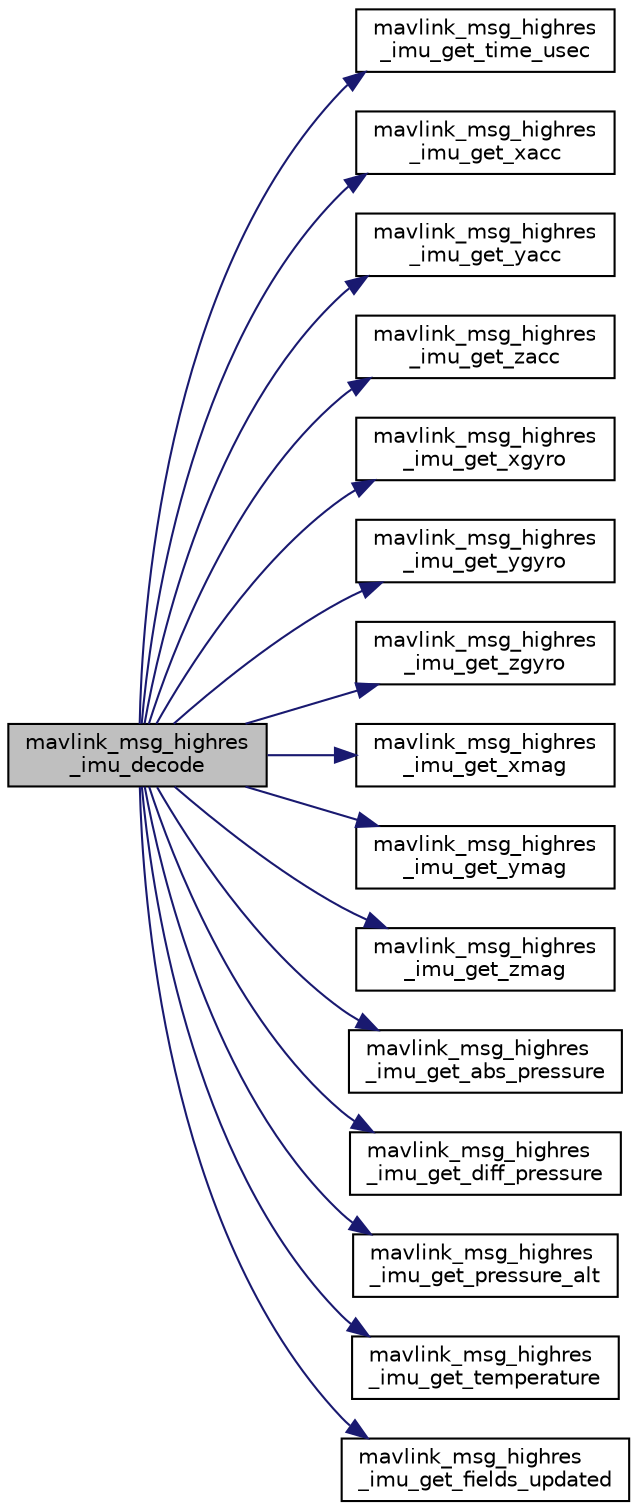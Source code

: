digraph "mavlink_msg_highres_imu_decode"
{
 // INTERACTIVE_SVG=YES
  edge [fontname="Helvetica",fontsize="10",labelfontname="Helvetica",labelfontsize="10"];
  node [fontname="Helvetica",fontsize="10",shape=record];
  rankdir="LR";
  Node1 [label="mavlink_msg_highres\l_imu_decode",height=0.2,width=0.4,color="black", fillcolor="grey75", style="filled" fontcolor="black"];
  Node1 -> Node2 [color="midnightblue",fontsize="10",style="solid",fontname="Helvetica"];
  Node2 [label="mavlink_msg_highres\l_imu_get_time_usec",height=0.2,width=0.4,color="black", fillcolor="white", style="filled",URL="$mavlink__msg__highres__imu_8h.html#a89047a3e4251f1764d48afd6aebf5a23",tooltip="Send a highres_imu message. "];
  Node1 -> Node3 [color="midnightblue",fontsize="10",style="solid",fontname="Helvetica"];
  Node3 [label="mavlink_msg_highres\l_imu_get_xacc",height=0.2,width=0.4,color="black", fillcolor="white", style="filled",URL="$mavlink__msg__highres__imu_8h.html#a36889123a43f1a77c63b7ce04c5b57c9",tooltip="Get field xacc from highres_imu message. "];
  Node1 -> Node4 [color="midnightblue",fontsize="10",style="solid",fontname="Helvetica"];
  Node4 [label="mavlink_msg_highres\l_imu_get_yacc",height=0.2,width=0.4,color="black", fillcolor="white", style="filled",URL="$mavlink__msg__highres__imu_8h.html#af3904eb4fcd5a9baf5f1c62444c830ce",tooltip="Get field yacc from highres_imu message. "];
  Node1 -> Node5 [color="midnightblue",fontsize="10",style="solid",fontname="Helvetica"];
  Node5 [label="mavlink_msg_highres\l_imu_get_zacc",height=0.2,width=0.4,color="black", fillcolor="white", style="filled",URL="$mavlink__msg__highres__imu_8h.html#a2bb18fb5907fbd3d6abc465dbd8c50ff",tooltip="Get field zacc from highres_imu message. "];
  Node1 -> Node6 [color="midnightblue",fontsize="10",style="solid",fontname="Helvetica"];
  Node6 [label="mavlink_msg_highres\l_imu_get_xgyro",height=0.2,width=0.4,color="black", fillcolor="white", style="filled",URL="$mavlink__msg__highres__imu_8h.html#a38f1ce5e67ff7202990a8abdeecfa62f",tooltip="Get field xgyro from highres_imu message. "];
  Node1 -> Node7 [color="midnightblue",fontsize="10",style="solid",fontname="Helvetica"];
  Node7 [label="mavlink_msg_highres\l_imu_get_ygyro",height=0.2,width=0.4,color="black", fillcolor="white", style="filled",URL="$mavlink__msg__highres__imu_8h.html#acfe77f1acba9d5a704739645f40f93ca",tooltip="Get field ygyro from highres_imu message. "];
  Node1 -> Node8 [color="midnightblue",fontsize="10",style="solid",fontname="Helvetica"];
  Node8 [label="mavlink_msg_highres\l_imu_get_zgyro",height=0.2,width=0.4,color="black", fillcolor="white", style="filled",URL="$mavlink__msg__highres__imu_8h.html#ab6cf4e1e505266a365a1ba69a51aaca6",tooltip="Get field zgyro from highres_imu message. "];
  Node1 -> Node9 [color="midnightblue",fontsize="10",style="solid",fontname="Helvetica"];
  Node9 [label="mavlink_msg_highres\l_imu_get_xmag",height=0.2,width=0.4,color="black", fillcolor="white", style="filled",URL="$mavlink__msg__highres__imu_8h.html#a0b2f83f3febf86af9e33d3b8dc9bb834",tooltip="Get field xmag from highres_imu message. "];
  Node1 -> Node10 [color="midnightblue",fontsize="10",style="solid",fontname="Helvetica"];
  Node10 [label="mavlink_msg_highres\l_imu_get_ymag",height=0.2,width=0.4,color="black", fillcolor="white", style="filled",URL="$mavlink__msg__highres__imu_8h.html#a4de9f3cc693edc3fac2dff20e257d6e2",tooltip="Get field ymag from highres_imu message. "];
  Node1 -> Node11 [color="midnightblue",fontsize="10",style="solid",fontname="Helvetica"];
  Node11 [label="mavlink_msg_highres\l_imu_get_zmag",height=0.2,width=0.4,color="black", fillcolor="white", style="filled",URL="$mavlink__msg__highres__imu_8h.html#afa479baf3a4a81874f5184157fe766d6",tooltip="Get field zmag from highres_imu message. "];
  Node1 -> Node12 [color="midnightblue",fontsize="10",style="solid",fontname="Helvetica"];
  Node12 [label="mavlink_msg_highres\l_imu_get_abs_pressure",height=0.2,width=0.4,color="black", fillcolor="white", style="filled",URL="$mavlink__msg__highres__imu_8h.html#abcd44ddc4f8995ee2d79241efcde0112",tooltip="Get field abs_pressure from highres_imu message. "];
  Node1 -> Node13 [color="midnightblue",fontsize="10",style="solid",fontname="Helvetica"];
  Node13 [label="mavlink_msg_highres\l_imu_get_diff_pressure",height=0.2,width=0.4,color="black", fillcolor="white", style="filled",URL="$mavlink__msg__highres__imu_8h.html#a5b21bbb4cc7cde84c704e0c276b47168",tooltip="Get field diff_pressure from highres_imu message. "];
  Node1 -> Node14 [color="midnightblue",fontsize="10",style="solid",fontname="Helvetica"];
  Node14 [label="mavlink_msg_highres\l_imu_get_pressure_alt",height=0.2,width=0.4,color="black", fillcolor="white", style="filled",URL="$mavlink__msg__highres__imu_8h.html#a0170305f251339e05a0d9a84893400da",tooltip="Get field pressure_alt from highres_imu message. "];
  Node1 -> Node15 [color="midnightblue",fontsize="10",style="solid",fontname="Helvetica"];
  Node15 [label="mavlink_msg_highres\l_imu_get_temperature",height=0.2,width=0.4,color="black", fillcolor="white", style="filled",URL="$mavlink__msg__highres__imu_8h.html#a9d9d5215718c5deb331c900adaf7ae97",tooltip="Get field temperature from highres_imu message. "];
  Node1 -> Node16 [color="midnightblue",fontsize="10",style="solid",fontname="Helvetica"];
  Node16 [label="mavlink_msg_highres\l_imu_get_fields_updated",height=0.2,width=0.4,color="black", fillcolor="white", style="filled",URL="$mavlink__msg__highres__imu_8h.html#a3b87acca4c83b2598e782eafd8a04c84",tooltip="Get field fields_updated from highres_imu message. "];
}
